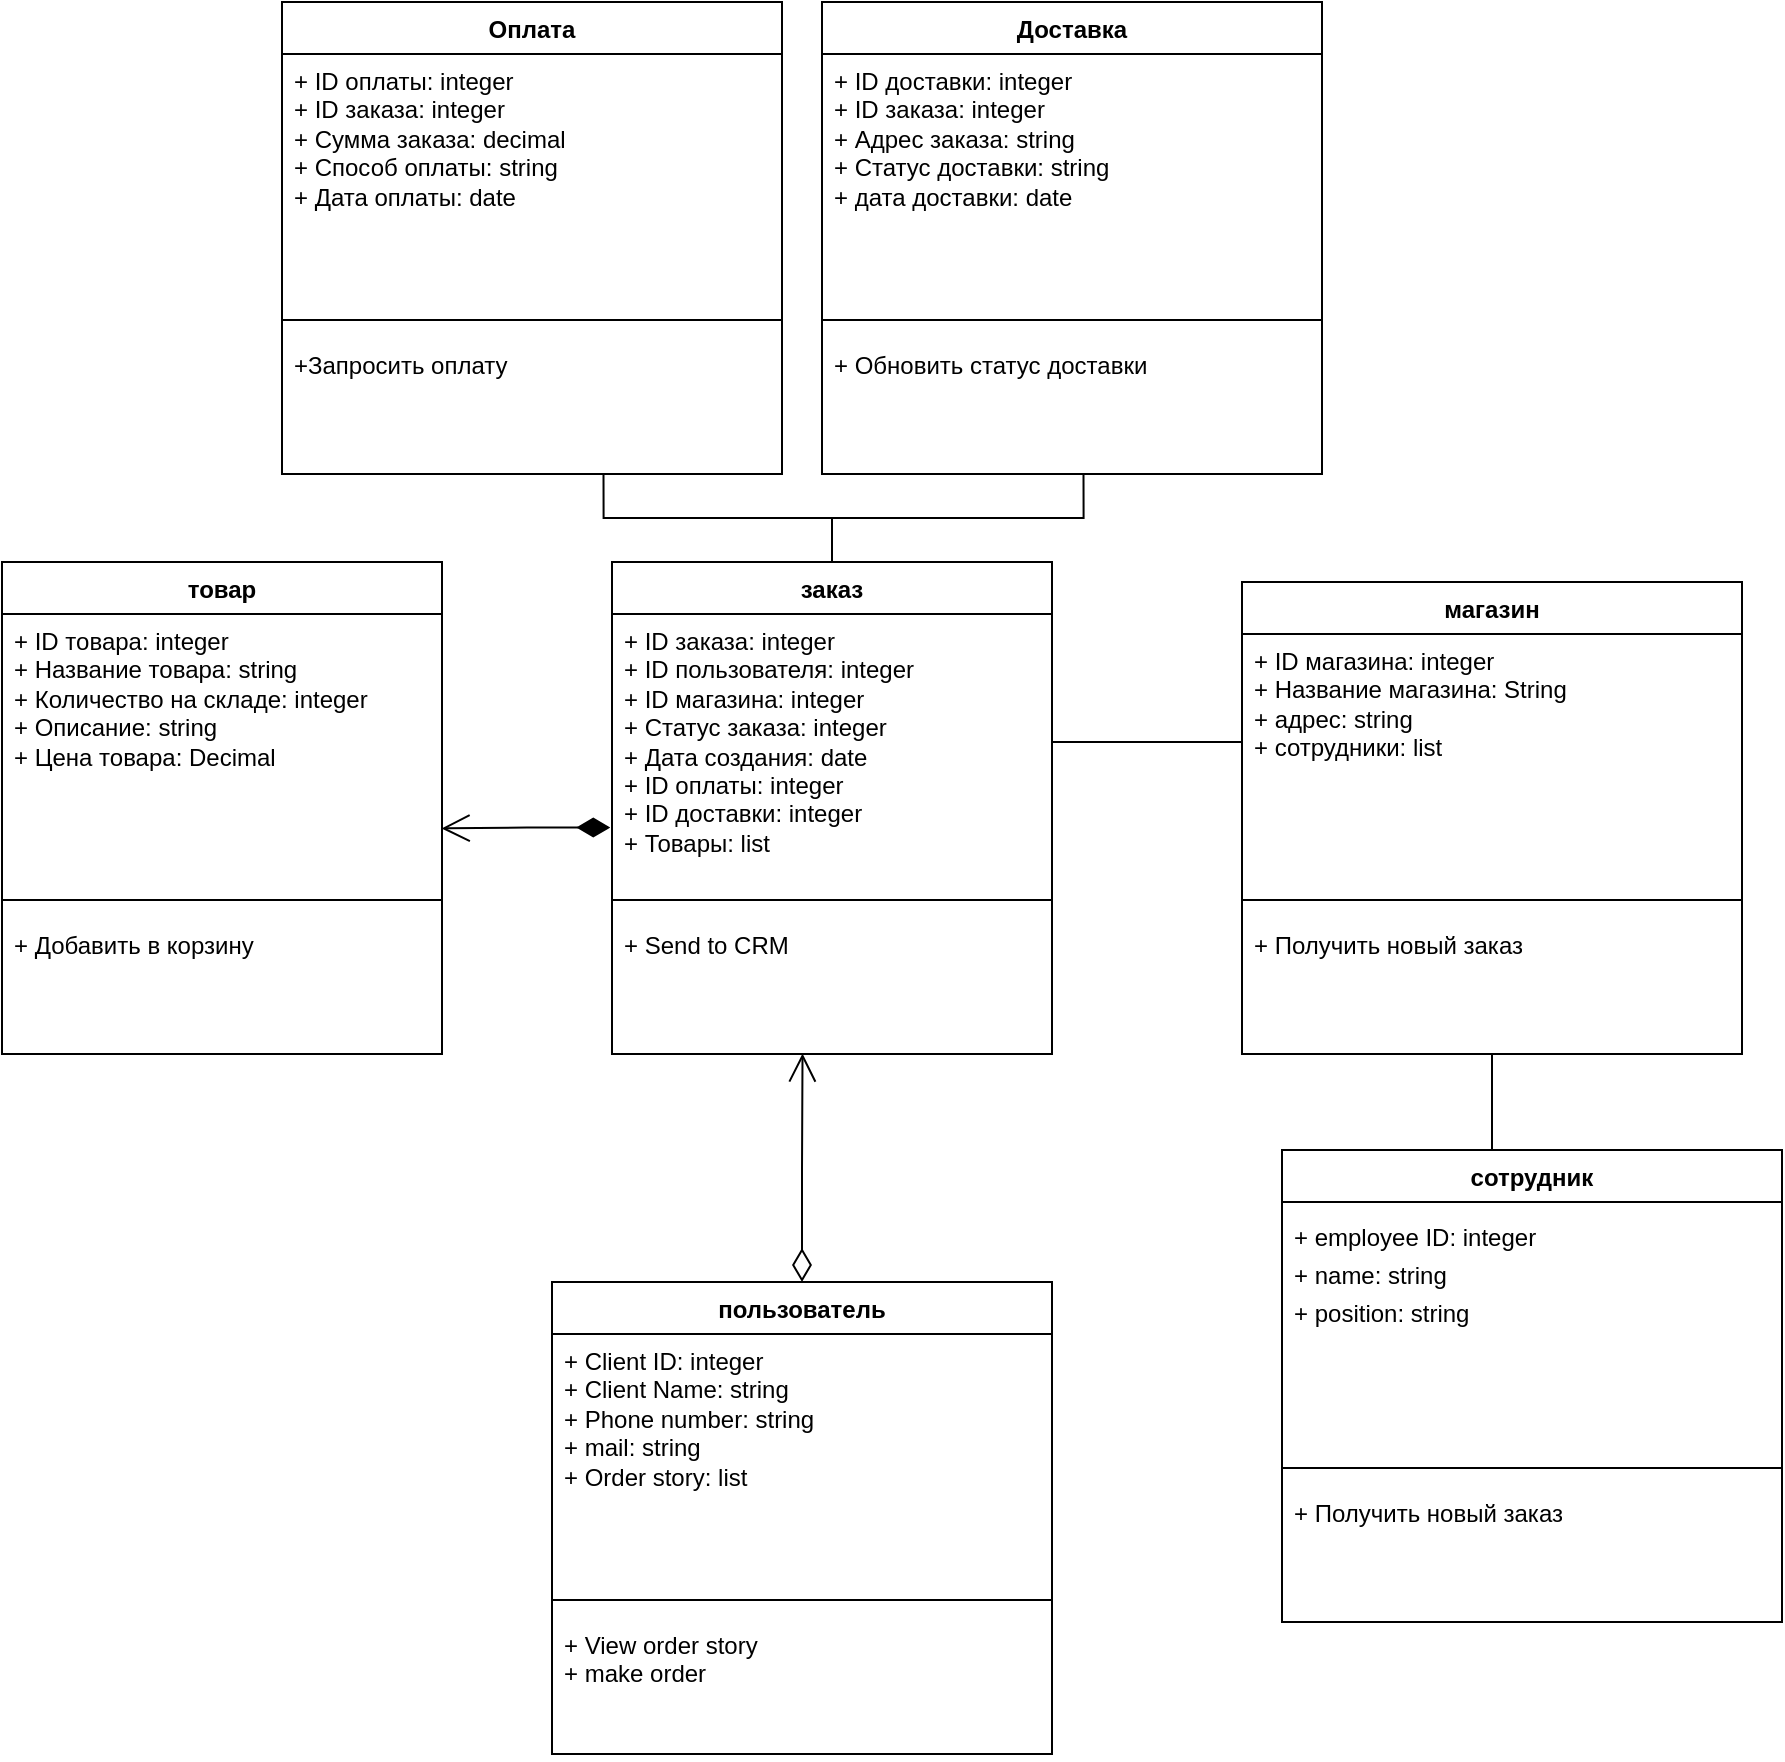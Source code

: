 <mxfile version="21.6.8" type="device" pages="2">
  <diagram id="119gojP_OAaFDrkE_GUd" name="Диаграмма классов ">
    <mxGraphModel dx="1052" dy="686" grid="1" gridSize="10" guides="1" tooltips="1" connect="1" arrows="1" fold="1" page="1" pageScale="1" pageWidth="827" pageHeight="1169" math="0" shadow="0">
      <root>
        <mxCell id="0" />
        <mxCell id="1" parent="0" />
        <mxCell id="7SCbDLXGHDLDs_XmNcUf-1" value="пользователь" style="swimlane;fontStyle=1;align=center;verticalAlign=top;childLayout=stackLayout;horizontal=1;startSize=26;horizontalStack=0;resizeParent=1;resizeParentMax=0;resizeLast=0;collapsible=1;marginBottom=0;whiteSpace=wrap;html=1;" parent="1" vertex="1">
          <mxGeometry x="1015" y="750" width="250" height="236" as="geometry" />
        </mxCell>
        <mxCell id="7SCbDLXGHDLDs_XmNcUf-2" value="+ Client ID: integer&amp;nbsp;&lt;br&gt;+ Client Name: string&amp;nbsp;&lt;br&gt;+ Phone number: string&amp;nbsp;&lt;br&gt;+ mail: string&amp;nbsp;&lt;br&gt;+ Order story: list&amp;nbsp;" style="text;strokeColor=none;fillColor=none;align=left;verticalAlign=top;spacingLeft=4;spacingRight=4;overflow=hidden;rotatable=0;points=[[0,0.5],[1,0.5]];portConstraint=eastwest;whiteSpace=wrap;html=1;" parent="7SCbDLXGHDLDs_XmNcUf-1" vertex="1">
          <mxGeometry y="26" width="250" height="124" as="geometry" />
        </mxCell>
        <mxCell id="7SCbDLXGHDLDs_XmNcUf-3" value="" style="line;strokeWidth=1;fillColor=none;align=left;verticalAlign=middle;spacingTop=-1;spacingLeft=3;spacingRight=3;rotatable=0;labelPosition=right;points=[];portConstraint=eastwest;strokeColor=inherit;" parent="7SCbDLXGHDLDs_XmNcUf-1" vertex="1">
          <mxGeometry y="150" width="250" height="18" as="geometry" />
        </mxCell>
        <mxCell id="7SCbDLXGHDLDs_XmNcUf-4" value="+ View order story&lt;br&gt;+ make order&lt;br&gt;" style="text;strokeColor=none;fillColor=none;align=left;verticalAlign=top;spacingLeft=4;spacingRight=4;overflow=hidden;rotatable=0;points=[[0,0.5],[1,0.5]];portConstraint=eastwest;whiteSpace=wrap;html=1;" parent="7SCbDLXGHDLDs_XmNcUf-1" vertex="1">
          <mxGeometry y="168" width="250" height="68" as="geometry" />
        </mxCell>
        <mxCell id="7SCbDLXGHDLDs_XmNcUf-14" value="заказ" style="swimlane;fontStyle=1;align=center;verticalAlign=top;childLayout=stackLayout;horizontal=1;startSize=26;horizontalStack=0;resizeParent=1;resizeParentMax=0;resizeLast=0;collapsible=1;marginBottom=0;whiteSpace=wrap;html=1;" parent="1" vertex="1">
          <mxGeometry x="1045" y="390" width="220" height="246" as="geometry" />
        </mxCell>
        <mxCell id="7SCbDLXGHDLDs_XmNcUf-15" value="+ ID заказа: integer&lt;br/&gt;+ ID пользователя: integer&lt;br/&gt;+ ID магазина: integer&lt;br/&gt;+ Статус заказа: integer&lt;br/&gt;+ Дата создания: date&lt;br/&gt;+ ID оплаты: integer&lt;br/&gt;+ ID доставки: integer&lt;br/&gt;+ Товары: list" style="text;strokeColor=none;fillColor=none;align=left;verticalAlign=top;spacingLeft=4;spacingRight=4;overflow=hidden;rotatable=0;points=[[0,0.5],[1,0.5]];portConstraint=eastwest;whiteSpace=wrap;html=1;" parent="7SCbDLXGHDLDs_XmNcUf-14" vertex="1">
          <mxGeometry y="26" width="220" height="134" as="geometry" />
        </mxCell>
        <mxCell id="7SCbDLXGHDLDs_XmNcUf-16" value="" style="line;strokeWidth=1;fillColor=none;align=left;verticalAlign=middle;spacingTop=-1;spacingLeft=3;spacingRight=3;rotatable=0;labelPosition=right;points=[];portConstraint=eastwest;strokeColor=inherit;" parent="7SCbDLXGHDLDs_XmNcUf-14" vertex="1">
          <mxGeometry y="160" width="220" height="18" as="geometry" />
        </mxCell>
        <mxCell id="7SCbDLXGHDLDs_XmNcUf-17" value="+ Send to CRM" style="text;strokeColor=none;fillColor=none;align=left;verticalAlign=top;spacingLeft=4;spacingRight=4;overflow=hidden;rotatable=0;points=[[0,0.5],[1,0.5]];portConstraint=eastwest;whiteSpace=wrap;html=1;" parent="7SCbDLXGHDLDs_XmNcUf-14" vertex="1">
          <mxGeometry y="178" width="220" height="68" as="geometry" />
        </mxCell>
        <mxCell id="yX3cpbKlp04_ea9w2X9Q-18" value="" style="endArrow=none;html=1;edgeStyle=orthogonalEdgeStyle;rounded=0;exitX=0.5;exitY=0;exitDx=0;exitDy=0;entryX=0.523;entryY=1.004;entryDx=0;entryDy=0;entryPerimeter=0;" edge="1" parent="1" source="7SCbDLXGHDLDs_XmNcUf-14" target="yX3cpbKlp04_ea9w2X9Q-42">
          <mxGeometry relative="1" as="geometry">
            <mxPoint x="1290" y="470" as="sourcePoint" />
            <mxPoint x="1280" y="344" as="targetPoint" />
          </mxGeometry>
        </mxCell>
        <mxCell id="yX3cpbKlp04_ea9w2X9Q-21" value="" style="endArrow=none;html=1;edgeStyle=orthogonalEdgeStyle;rounded=0;exitX=0.5;exitY=0;exitDx=0;exitDy=0;entryX=0.643;entryY=0.997;entryDx=0;entryDy=0;entryPerimeter=0;" edge="1" parent="1" source="7SCbDLXGHDLDs_XmNcUf-14" target="yX3cpbKlp04_ea9w2X9Q-46">
          <mxGeometry relative="1" as="geometry">
            <mxPoint x="1165" y="400" as="sourcePoint" />
            <mxPoint x="1040" y="344" as="targetPoint" />
          </mxGeometry>
        </mxCell>
        <mxCell id="yX3cpbKlp04_ea9w2X9Q-23" value="сотрудник" style="swimlane;fontStyle=1;align=center;verticalAlign=top;childLayout=stackLayout;horizontal=1;startSize=26;horizontalStack=0;resizeParent=1;resizeParentMax=0;resizeLast=0;collapsible=1;marginBottom=0;whiteSpace=wrap;html=1;" vertex="1" parent="1">
          <mxGeometry x="1380" y="684" width="250" height="236" as="geometry" />
        </mxCell>
        <mxCell id="yX3cpbKlp04_ea9w2X9Q-24" value="+&amp;nbsp;employee ID: integer&lt;span style=&quot;font-size: medium;&quot;&gt;&lt;/span&gt;&lt;br&gt;+&amp;nbsp;name: string&lt;span style=&quot;font-size: medium;&quot;&gt;&lt;/span&gt;&lt;br&gt;+&amp;nbsp;position: string&lt;span style=&quot;font-size: medium;&quot;&gt;&lt;/span&gt;&lt;br&gt;" style="text;strokeColor=none;fillColor=none;align=left;verticalAlign=top;spacingLeft=4;spacingRight=4;overflow=hidden;rotatable=0;points=[[0,0.5],[1,0.5]];portConstraint=eastwest;whiteSpace=wrap;html=1;" vertex="1" parent="yX3cpbKlp04_ea9w2X9Q-23">
          <mxGeometry y="26" width="250" height="124" as="geometry" />
        </mxCell>
        <mxCell id="yX3cpbKlp04_ea9w2X9Q-25" value="" style="line;strokeWidth=1;fillColor=none;align=left;verticalAlign=middle;spacingTop=-1;spacingLeft=3;spacingRight=3;rotatable=0;labelPosition=right;points=[];portConstraint=eastwest;strokeColor=inherit;" vertex="1" parent="yX3cpbKlp04_ea9w2X9Q-23">
          <mxGeometry y="150" width="250" height="18" as="geometry" />
        </mxCell>
        <mxCell id="yX3cpbKlp04_ea9w2X9Q-26" value="+ Получить новый заказ" style="text;strokeColor=none;fillColor=none;align=left;verticalAlign=top;spacingLeft=4;spacingRight=4;overflow=hidden;rotatable=0;points=[[0,0.5],[1,0.5]];portConstraint=eastwest;whiteSpace=wrap;html=1;" vertex="1" parent="yX3cpbKlp04_ea9w2X9Q-23">
          <mxGeometry y="168" width="250" height="68" as="geometry" />
        </mxCell>
        <mxCell id="yX3cpbKlp04_ea9w2X9Q-31" value="магазин" style="swimlane;fontStyle=1;align=center;verticalAlign=top;childLayout=stackLayout;horizontal=1;startSize=26;horizontalStack=0;resizeParent=1;resizeParentMax=0;resizeLast=0;collapsible=1;marginBottom=0;whiteSpace=wrap;html=1;" vertex="1" parent="1">
          <mxGeometry x="1360" y="400" width="250" height="236" as="geometry" />
        </mxCell>
        <mxCell id="yX3cpbKlp04_ea9w2X9Q-32" value="+ ID магазина: integer&lt;br&gt;+ Название магазина: String&lt;br&gt;+ адрес: string&lt;br&gt;+ сотрудники: list" style="text;strokeColor=none;fillColor=none;align=left;verticalAlign=top;spacingLeft=4;spacingRight=4;overflow=hidden;rotatable=0;points=[[0,0.5],[1,0.5]];portConstraint=eastwest;whiteSpace=wrap;html=1;" vertex="1" parent="yX3cpbKlp04_ea9w2X9Q-31">
          <mxGeometry y="26" width="250" height="124" as="geometry" />
        </mxCell>
        <mxCell id="yX3cpbKlp04_ea9w2X9Q-33" value="" style="line;strokeWidth=1;fillColor=none;align=left;verticalAlign=middle;spacingTop=-1;spacingLeft=3;spacingRight=3;rotatable=0;labelPosition=right;points=[];portConstraint=eastwest;strokeColor=inherit;" vertex="1" parent="yX3cpbKlp04_ea9w2X9Q-31">
          <mxGeometry y="150" width="250" height="18" as="geometry" />
        </mxCell>
        <mxCell id="yX3cpbKlp04_ea9w2X9Q-34" value="+ Получить новый заказ" style="text;strokeColor=none;fillColor=none;align=left;verticalAlign=top;spacingLeft=4;spacingRight=4;overflow=hidden;rotatable=0;points=[[0,0.5],[1,0.5]];portConstraint=eastwest;whiteSpace=wrap;html=1;" vertex="1" parent="yX3cpbKlp04_ea9w2X9Q-31">
          <mxGeometry y="168" width="250" height="68" as="geometry" />
        </mxCell>
        <mxCell id="yX3cpbKlp04_ea9w2X9Q-39" value="Доставка" style="swimlane;fontStyle=1;align=center;verticalAlign=top;childLayout=stackLayout;horizontal=1;startSize=26;horizontalStack=0;resizeParent=1;resizeParentMax=0;resizeLast=0;collapsible=1;marginBottom=0;whiteSpace=wrap;html=1;" vertex="1" parent="1">
          <mxGeometry x="1150" y="110" width="250" height="236" as="geometry" />
        </mxCell>
        <mxCell id="yX3cpbKlp04_ea9w2X9Q-40" value="+ ID доставки: integer&amp;nbsp;&lt;br style=&quot;border-color: var(--border-color);&quot;&gt;+ ID заказа: integer&amp;nbsp;&lt;br style=&quot;border-color: var(--border-color);&quot;&gt;+ Адрес заказа:&amp;nbsp;string&lt;br style=&quot;border-color: var(--border-color);&quot;&gt;+ Статус доставки: string&lt;br style=&quot;border-color: var(--border-color);&quot;&gt;+ дата доставки: date&amp;nbsp;" style="text;strokeColor=none;fillColor=none;align=left;verticalAlign=top;spacingLeft=4;spacingRight=4;overflow=hidden;rotatable=0;points=[[0,0.5],[1,0.5]];portConstraint=eastwest;whiteSpace=wrap;html=1;" vertex="1" parent="yX3cpbKlp04_ea9w2X9Q-39">
          <mxGeometry y="26" width="250" height="124" as="geometry" />
        </mxCell>
        <mxCell id="yX3cpbKlp04_ea9w2X9Q-41" value="" style="line;strokeWidth=1;fillColor=none;align=left;verticalAlign=middle;spacingTop=-1;spacingLeft=3;spacingRight=3;rotatable=0;labelPosition=right;points=[];portConstraint=eastwest;strokeColor=inherit;" vertex="1" parent="yX3cpbKlp04_ea9w2X9Q-39">
          <mxGeometry y="150" width="250" height="18" as="geometry" />
        </mxCell>
        <mxCell id="yX3cpbKlp04_ea9w2X9Q-42" value="+ Обновить статус доставки" style="text;strokeColor=none;fillColor=none;align=left;verticalAlign=top;spacingLeft=4;spacingRight=4;overflow=hidden;rotatable=0;points=[[0,0.5],[1,0.5]];portConstraint=eastwest;whiteSpace=wrap;html=1;" vertex="1" parent="yX3cpbKlp04_ea9w2X9Q-39">
          <mxGeometry y="168" width="250" height="68" as="geometry" />
        </mxCell>
        <mxCell id="yX3cpbKlp04_ea9w2X9Q-43" value="Оплата" style="swimlane;fontStyle=1;align=center;verticalAlign=top;childLayout=stackLayout;horizontal=1;startSize=26;horizontalStack=0;resizeParent=1;resizeParentMax=0;resizeLast=0;collapsible=1;marginBottom=0;whiteSpace=wrap;html=1;" vertex="1" parent="1">
          <mxGeometry x="880" y="110" width="250" height="236" as="geometry" />
        </mxCell>
        <mxCell id="yX3cpbKlp04_ea9w2X9Q-44" value="+ ID оплаты: integer&amp;nbsp;&lt;br&gt;+ ID заказа: integer&amp;nbsp;&lt;br&gt;+ Сумма заказа: decimal&lt;br&gt;+ Способ оплаты: string&lt;br&gt;+ Дата оплаты: date&amp;nbsp;" style="text;strokeColor=none;fillColor=none;align=left;verticalAlign=top;spacingLeft=4;spacingRight=4;overflow=hidden;rotatable=0;points=[[0,0.5],[1,0.5]];portConstraint=eastwest;whiteSpace=wrap;html=1;" vertex="1" parent="yX3cpbKlp04_ea9w2X9Q-43">
          <mxGeometry y="26" width="250" height="124" as="geometry" />
        </mxCell>
        <mxCell id="yX3cpbKlp04_ea9w2X9Q-45" value="" style="line;strokeWidth=1;fillColor=none;align=left;verticalAlign=middle;spacingTop=-1;spacingLeft=3;spacingRight=3;rotatable=0;labelPosition=right;points=[];portConstraint=eastwest;strokeColor=inherit;" vertex="1" parent="yX3cpbKlp04_ea9w2X9Q-43">
          <mxGeometry y="150" width="250" height="18" as="geometry" />
        </mxCell>
        <mxCell id="yX3cpbKlp04_ea9w2X9Q-46" value="+Запросить оплату" style="text;strokeColor=none;fillColor=none;align=left;verticalAlign=top;spacingLeft=4;spacingRight=4;overflow=hidden;rotatable=0;points=[[0,0.5],[1,0.5]];portConstraint=eastwest;whiteSpace=wrap;html=1;" vertex="1" parent="yX3cpbKlp04_ea9w2X9Q-43">
          <mxGeometry y="168" width="250" height="68" as="geometry" />
        </mxCell>
        <mxCell id="yX3cpbKlp04_ea9w2X9Q-47" value="" style="endArrow=open;html=1;endSize=12;startArrow=diamondThin;startSize=14;startFill=0;edgeStyle=orthogonalEdgeStyle;align=left;verticalAlign=bottom;rounded=0;exitX=0.5;exitY=0;exitDx=0;exitDy=0;entryX=0.433;entryY=0.996;entryDx=0;entryDy=0;entryPerimeter=0;" edge="1" parent="1" source="7SCbDLXGHDLDs_XmNcUf-1" target="7SCbDLXGHDLDs_XmNcUf-17">
          <mxGeometry x="-1" y="3" relative="1" as="geometry">
            <mxPoint x="1180" y="520" as="sourcePoint" />
            <mxPoint x="1140" y="640" as="targetPoint" />
          </mxGeometry>
        </mxCell>
        <mxCell id="yX3cpbKlp04_ea9w2X9Q-49" value="" style="endArrow=none;html=1;edgeStyle=orthogonalEdgeStyle;rounded=0;" edge="1" parent="1">
          <mxGeometry relative="1" as="geometry">
            <mxPoint x="1265" y="480" as="sourcePoint" />
            <mxPoint x="1360" y="480" as="targetPoint" />
            <Array as="points">
              <mxPoint x="1265" y="480" />
            </Array>
          </mxGeometry>
        </mxCell>
        <mxCell id="yX3cpbKlp04_ea9w2X9Q-51" value="" style="endArrow=none;html=1;edgeStyle=orthogonalEdgeStyle;rounded=0;exitX=0.42;exitY=-0.002;exitDx=0;exitDy=0;exitPerimeter=0;entryX=0.5;entryY=1;entryDx=0;entryDy=0;" edge="1" parent="1" source="yX3cpbKlp04_ea9w2X9Q-23" target="yX3cpbKlp04_ea9w2X9Q-31">
          <mxGeometry relative="1" as="geometry">
            <mxPoint x="1450" y="663" as="sourcePoint" />
            <mxPoint x="1485" y="640" as="targetPoint" />
            <Array as="points" />
          </mxGeometry>
        </mxCell>
        <mxCell id="h4oEx8DLmPx7MuJEft3_-1" value="товар" style="swimlane;fontStyle=1;align=center;verticalAlign=top;childLayout=stackLayout;horizontal=1;startSize=26;horizontalStack=0;resizeParent=1;resizeParentMax=0;resizeLast=0;collapsible=1;marginBottom=0;whiteSpace=wrap;html=1;" vertex="1" parent="1">
          <mxGeometry x="740" y="390" width="220" height="246" as="geometry" />
        </mxCell>
        <mxCell id="h4oEx8DLmPx7MuJEft3_-2" value="+ ID товара: integer&lt;br&gt;+ Название товара: string&amp;nbsp;&lt;span style=&quot;white-space: pre;&quot;&gt;&#x9;&lt;/span&gt;&lt;br&gt;+ Количество на складе: integer&lt;br&gt;+ Описание: string&lt;br&gt;+ Цена товара: Decimal" style="text;strokeColor=none;fillColor=none;align=left;verticalAlign=top;spacingLeft=4;spacingRight=4;overflow=hidden;rotatable=0;points=[[0,0.5],[1,0.5]];portConstraint=eastwest;whiteSpace=wrap;html=1;" vertex="1" parent="h4oEx8DLmPx7MuJEft3_-1">
          <mxGeometry y="26" width="220" height="134" as="geometry" />
        </mxCell>
        <mxCell id="h4oEx8DLmPx7MuJEft3_-3" value="" style="line;strokeWidth=1;fillColor=none;align=left;verticalAlign=middle;spacingTop=-1;spacingLeft=3;spacingRight=3;rotatable=0;labelPosition=right;points=[];portConstraint=eastwest;strokeColor=inherit;" vertex="1" parent="h4oEx8DLmPx7MuJEft3_-1">
          <mxGeometry y="160" width="220" height="18" as="geometry" />
        </mxCell>
        <mxCell id="h4oEx8DLmPx7MuJEft3_-4" value="+ Добавить в корзину&amp;nbsp;" style="text;strokeColor=none;fillColor=none;align=left;verticalAlign=top;spacingLeft=4;spacingRight=4;overflow=hidden;rotatable=0;points=[[0,0.5],[1,0.5]];portConstraint=eastwest;whiteSpace=wrap;html=1;" vertex="1" parent="h4oEx8DLmPx7MuJEft3_-1">
          <mxGeometry y="178" width="220" height="68" as="geometry" />
        </mxCell>
        <mxCell id="h4oEx8DLmPx7MuJEft3_-5" value="" style="endArrow=open;html=1;endSize=12;startArrow=diamondThin;startSize=14;startFill=1;edgeStyle=orthogonalEdgeStyle;align=left;verticalAlign=bottom;rounded=0;exitX=-0.004;exitY=0.797;exitDx=0;exitDy=0;exitPerimeter=0;entryX=0.999;entryY=0.8;entryDx=0;entryDy=0;entryPerimeter=0;" edge="1" parent="1" source="7SCbDLXGHDLDs_XmNcUf-15" target="h4oEx8DLmPx7MuJEft3_-2">
          <mxGeometry x="-1" y="3" relative="1" as="geometry">
            <mxPoint x="850" y="700" as="sourcePoint" />
            <mxPoint x="1010" y="700" as="targetPoint" />
          </mxGeometry>
        </mxCell>
      </root>
    </mxGraphModel>
  </diagram>
  <diagram id="54gbCboNnRtvUaXgywcT" name="Диаграмма объектов CRM">
    <mxGraphModel dx="1272" dy="828" grid="1" gridSize="10" guides="1" tooltips="1" connect="1" arrows="1" fold="1" page="1" pageScale="1" pageWidth="827" pageHeight="1169" math="0" shadow="0">
      <root>
        <mxCell id="0" />
        <mxCell id="1" parent="0" />
        <mxCell id="Y8CY_cvkhm6ypmKCBL5M-1" value="пользователь" style="swimlane;fontStyle=1;align=center;verticalAlign=top;childLayout=stackLayout;horizontal=1;startSize=26;horizontalStack=0;resizeParent=1;resizeParentMax=0;resizeLast=0;collapsible=1;marginBottom=0;whiteSpace=wrap;html=1;" vertex="1" parent="1">
          <mxGeometry x="1030" y="664.27" width="250" height="168" as="geometry" />
        </mxCell>
        <mxCell id="Y8CY_cvkhm6ypmKCBL5M-2" value="+ Client ID: 11124&amp;nbsp;&lt;br&gt;+ Client Name: Валерий&amp;nbsp;&lt;br&gt;+ Phone number: +79216472345&amp;nbsp;&lt;br&gt;+ mail: string valeriiii@yandex.ru&lt;br&gt;+ Order story: 101,232,222" style="text;strokeColor=none;fillColor=none;align=left;verticalAlign=top;spacingLeft=4;spacingRight=4;overflow=hidden;rotatable=0;points=[[0,0.5],[1,0.5]];portConstraint=eastwest;whiteSpace=wrap;html=1;" vertex="1" parent="Y8CY_cvkhm6ypmKCBL5M-1">
          <mxGeometry y="26" width="250" height="124" as="geometry" />
        </mxCell>
        <mxCell id="Y8CY_cvkhm6ypmKCBL5M-3" value="" style="line;strokeWidth=1;fillColor=none;align=left;verticalAlign=middle;spacingTop=-1;spacingLeft=3;spacingRight=3;rotatable=0;labelPosition=right;points=[];portConstraint=eastwest;strokeColor=inherit;" vertex="1" parent="Y8CY_cvkhm6ypmKCBL5M-1">
          <mxGeometry y="150" width="250" height="18" as="geometry" />
        </mxCell>
        <mxCell id="Y8CY_cvkhm6ypmKCBL5M-5" value="заказ" style="swimlane;fontStyle=1;align=center;verticalAlign=top;childLayout=stackLayout;horizontal=1;startSize=26;horizontalStack=0;resizeParent=1;resizeParentMax=0;resizeLast=0;collapsible=1;marginBottom=0;whiteSpace=wrap;html=1;" vertex="1" parent="1">
          <mxGeometry x="1045" y="390" width="220" height="178" as="geometry" />
        </mxCell>
        <mxCell id="Y8CY_cvkhm6ypmKCBL5M-6" value="+ ID заказа: 176451234&lt;br&gt;+ ID пользователя: 11124&lt;br&gt;+ ID магазина: 12&lt;br&gt;+ Статус заказа: Обработка&lt;br&gt;+ Дата создания: 01.4.202&lt;br&gt;+ ID оплаты: 2&lt;br&gt;+ ID доставки: 41&lt;br&gt;+ Товары: 202" style="text;strokeColor=none;fillColor=none;align=left;verticalAlign=top;spacingLeft=4;spacingRight=4;overflow=hidden;rotatable=0;points=[[0,0.5],[1,0.5]];portConstraint=eastwest;whiteSpace=wrap;html=1;" vertex="1" parent="Y8CY_cvkhm6ypmKCBL5M-5">
          <mxGeometry y="26" width="220" height="134" as="geometry" />
        </mxCell>
        <mxCell id="Y8CY_cvkhm6ypmKCBL5M-7" value="" style="line;strokeWidth=1;fillColor=none;align=left;verticalAlign=middle;spacingTop=-1;spacingLeft=3;spacingRight=3;rotatable=0;labelPosition=right;points=[];portConstraint=eastwest;strokeColor=inherit;" vertex="1" parent="Y8CY_cvkhm6ypmKCBL5M-5">
          <mxGeometry y="160" width="220" height="18" as="geometry" />
        </mxCell>
        <mxCell id="Y8CY_cvkhm6ypmKCBL5M-9" value="" style="endArrow=none;html=1;edgeStyle=orthogonalEdgeStyle;rounded=0;exitX=0.5;exitY=0;exitDx=0;exitDy=0;entryX=0.523;entryY=1.004;entryDx=0;entryDy=0;entryPerimeter=0;" edge="1" parent="1" source="Y8CY_cvkhm6ypmKCBL5M-5">
          <mxGeometry relative="1" as="geometry">
            <mxPoint x="1290" y="470" as="sourcePoint" />
            <mxPoint x="1280.75" y="346.272" as="targetPoint" />
          </mxGeometry>
        </mxCell>
        <mxCell id="Y8CY_cvkhm6ypmKCBL5M-10" value="" style="endArrow=none;html=1;edgeStyle=orthogonalEdgeStyle;rounded=0;exitX=0.5;exitY=0;exitDx=0;exitDy=0;entryX=0.643;entryY=0.997;entryDx=0;entryDy=0;entryPerimeter=0;" edge="1" parent="1" source="Y8CY_cvkhm6ypmKCBL5M-5">
          <mxGeometry relative="1" as="geometry">
            <mxPoint x="1165" y="400" as="sourcePoint" />
            <mxPoint x="1040.75" y="345.796" as="targetPoint" />
          </mxGeometry>
        </mxCell>
        <mxCell id="Y8CY_cvkhm6ypmKCBL5M-11" value="сотрудник" style="swimlane;fontStyle=1;align=center;verticalAlign=top;childLayout=stackLayout;horizontal=1;startSize=26;horizontalStack=0;resizeParent=1;resizeParentMax=0;resizeLast=0;collapsible=1;marginBottom=0;whiteSpace=wrap;html=1;" vertex="1" parent="1">
          <mxGeometry x="1380" y="610" width="250" height="168" as="geometry" />
        </mxCell>
        <mxCell id="Y8CY_cvkhm6ypmKCBL5M-12" value="+&amp;nbsp;employee ID: 111&lt;br&gt;+&amp;nbsp;name: Виктор&lt;br&gt;+&amp;nbsp;position: Кладовщик&lt;span style=&quot;font-size: medium;&quot;&gt;&lt;/span&gt;" style="text;strokeColor=none;fillColor=none;align=left;verticalAlign=top;spacingLeft=4;spacingRight=4;overflow=hidden;rotatable=0;points=[[0,0.5],[1,0.5]];portConstraint=eastwest;whiteSpace=wrap;html=1;" vertex="1" parent="Y8CY_cvkhm6ypmKCBL5M-11">
          <mxGeometry y="26" width="250" height="124" as="geometry" />
        </mxCell>
        <mxCell id="Y8CY_cvkhm6ypmKCBL5M-13" value="" style="line;strokeWidth=1;fillColor=none;align=left;verticalAlign=middle;spacingTop=-1;spacingLeft=3;spacingRight=3;rotatable=0;labelPosition=right;points=[];portConstraint=eastwest;strokeColor=inherit;" vertex="1" parent="Y8CY_cvkhm6ypmKCBL5M-11">
          <mxGeometry y="150" width="250" height="18" as="geometry" />
        </mxCell>
        <mxCell id="Y8CY_cvkhm6ypmKCBL5M-15" value="магазин" style="swimlane;fontStyle=1;align=center;verticalAlign=top;childLayout=stackLayout;horizontal=1;startSize=26;horizontalStack=0;resizeParent=1;resizeParentMax=0;resizeLast=0;collapsible=1;marginBottom=0;whiteSpace=wrap;html=1;" vertex="1" parent="1">
          <mxGeometry x="1360" y="400" width="250" height="168" as="geometry" />
        </mxCell>
        <mxCell id="Y8CY_cvkhm6ypmKCBL5M-16" value="+ ID магазина: 12&lt;br&gt;+ Название магазина: Переделкино&lt;br&gt;+ адрес: Москва...&lt;br&gt;+ сотрудники: 111" style="text;strokeColor=none;fillColor=none;align=left;verticalAlign=top;spacingLeft=4;spacingRight=4;overflow=hidden;rotatable=0;points=[[0,0.5],[1,0.5]];portConstraint=eastwest;whiteSpace=wrap;html=1;" vertex="1" parent="Y8CY_cvkhm6ypmKCBL5M-15">
          <mxGeometry y="26" width="250" height="124" as="geometry" />
        </mxCell>
        <mxCell id="Y8CY_cvkhm6ypmKCBL5M-17" value="" style="line;strokeWidth=1;fillColor=none;align=left;verticalAlign=middle;spacingTop=-1;spacingLeft=3;spacingRight=3;rotatable=0;labelPosition=right;points=[];portConstraint=eastwest;strokeColor=inherit;" vertex="1" parent="Y8CY_cvkhm6ypmKCBL5M-15">
          <mxGeometry y="150" width="250" height="18" as="geometry" />
        </mxCell>
        <mxCell id="Y8CY_cvkhm6ypmKCBL5M-19" value="Доставка" style="swimlane;fontStyle=1;align=center;verticalAlign=top;childLayout=stackLayout;horizontal=1;startSize=26;horizontalStack=0;resizeParent=1;resizeParentMax=0;resizeLast=0;collapsible=1;marginBottom=0;whiteSpace=wrap;html=1;" vertex="1" parent="1">
          <mxGeometry x="1170" y="180" width="280" height="168" as="geometry" />
        </mxCell>
        <mxCell id="Y8CY_cvkhm6ypmKCBL5M-20" value="+ ID доставки: 41&amp;nbsp;&lt;br style=&quot;border-color: var(--border-color);&quot;&gt;+ ID заказа: 176451234&amp;nbsp;&lt;br style=&quot;border-color: var(--border-color);&quot;&gt;+ Адрес заказа: Москва....&lt;br style=&quot;border-color: var(--border-color);&quot;&gt;+ Статус доставки: Отправляем в доставку&lt;br style=&quot;border-color: var(--border-color);&quot;&gt;+ дата доставки: 15.4.202&amp;nbsp;" style="text;strokeColor=none;fillColor=none;align=left;verticalAlign=top;spacingLeft=4;spacingRight=4;overflow=hidden;rotatable=0;points=[[0,0.5],[1,0.5]];portConstraint=eastwest;whiteSpace=wrap;html=1;" vertex="1" parent="Y8CY_cvkhm6ypmKCBL5M-19">
          <mxGeometry y="26" width="280" height="124" as="geometry" />
        </mxCell>
        <mxCell id="Y8CY_cvkhm6ypmKCBL5M-21" value="" style="line;strokeWidth=1;fillColor=none;align=left;verticalAlign=middle;spacingTop=-1;spacingLeft=3;spacingRight=3;rotatable=0;labelPosition=right;points=[];portConstraint=eastwest;strokeColor=inherit;" vertex="1" parent="Y8CY_cvkhm6ypmKCBL5M-19">
          <mxGeometry y="150" width="280" height="18" as="geometry" />
        </mxCell>
        <mxCell id="Y8CY_cvkhm6ypmKCBL5M-23" value="Онлайн:Оплата" style="swimlane;fontStyle=1;align=center;verticalAlign=top;childLayout=stackLayout;horizontal=1;startSize=26;horizontalStack=0;resizeParent=1;resizeParentMax=0;resizeLast=0;collapsible=1;marginBottom=0;whiteSpace=wrap;html=1;" vertex="1" parent="1">
          <mxGeometry x="890" y="180" width="250" height="168" as="geometry" />
        </mxCell>
        <mxCell id="Y8CY_cvkhm6ypmKCBL5M-24" value="+ ID оплаты: 2&amp;nbsp;&lt;br&gt;+ ID заказа: 176451234&amp;nbsp;&lt;br&gt;+ Сумма заказа: 1000.00&lt;br&gt;+ Способ оплаты: Онлайн&lt;br&gt;+ Дата оплаты: 01.4.202&amp;nbsp;" style="text;strokeColor=none;fillColor=none;align=left;verticalAlign=top;spacingLeft=4;spacingRight=4;overflow=hidden;rotatable=0;points=[[0,0.5],[1,0.5]];portConstraint=eastwest;whiteSpace=wrap;html=1;" vertex="1" parent="Y8CY_cvkhm6ypmKCBL5M-23">
          <mxGeometry y="26" width="250" height="124" as="geometry" />
        </mxCell>
        <mxCell id="Y8CY_cvkhm6ypmKCBL5M-25" value="" style="line;strokeWidth=1;fillColor=none;align=left;verticalAlign=middle;spacingTop=-1;spacingLeft=3;spacingRight=3;rotatable=0;labelPosition=right;points=[];portConstraint=eastwest;strokeColor=inherit;" vertex="1" parent="Y8CY_cvkhm6ypmKCBL5M-23">
          <mxGeometry y="150" width="250" height="18" as="geometry" />
        </mxCell>
        <mxCell id="Y8CY_cvkhm6ypmKCBL5M-27" value="" style="endArrow=open;html=1;endSize=12;startArrow=diamondThin;startSize=14;startFill=0;edgeStyle=orthogonalEdgeStyle;align=left;verticalAlign=bottom;rounded=0;exitX=0.5;exitY=0;exitDx=0;exitDy=0;entryX=0.433;entryY=0.996;entryDx=0;entryDy=0;entryPerimeter=0;" edge="1" parent="1" source="Y8CY_cvkhm6ypmKCBL5M-1">
          <mxGeometry x="-1" y="3" relative="1" as="geometry">
            <mxPoint x="1195" y="454.27" as="sourcePoint" />
            <mxPoint x="1155.26" y="569.998" as="targetPoint" />
          </mxGeometry>
        </mxCell>
        <mxCell id="Y8CY_cvkhm6ypmKCBL5M-28" value="" style="endArrow=none;html=1;edgeStyle=orthogonalEdgeStyle;rounded=0;" edge="1" parent="1">
          <mxGeometry relative="1" as="geometry">
            <mxPoint x="1265" y="480" as="sourcePoint" />
            <mxPoint x="1360" y="480" as="targetPoint" />
            <Array as="points">
              <mxPoint x="1265" y="480" />
            </Array>
          </mxGeometry>
        </mxCell>
        <mxCell id="Y8CY_cvkhm6ypmKCBL5M-29" value="" style="endArrow=none;html=1;edgeStyle=orthogonalEdgeStyle;rounded=0;exitX=0.42;exitY=-0.002;exitDx=0;exitDy=0;exitPerimeter=0;entryX=0.5;entryY=1;entryDx=0;entryDy=0;" edge="1" parent="1" source="Y8CY_cvkhm6ypmKCBL5M-11" target="Y8CY_cvkhm6ypmKCBL5M-15">
          <mxGeometry relative="1" as="geometry">
            <mxPoint x="1450" y="663" as="sourcePoint" />
            <mxPoint x="1485" y="640" as="targetPoint" />
            <Array as="points" />
          </mxGeometry>
        </mxCell>
        <mxCell id="QzUuCFLBmcab9cCTXAin-1" value="Кирпич:товар" style="swimlane;fontStyle=1;align=center;verticalAlign=top;childLayout=stackLayout;horizontal=1;startSize=26;horizontalStack=0;resizeParent=1;resizeParentMax=0;resizeLast=0;collapsible=1;marginBottom=0;whiteSpace=wrap;html=1;" vertex="1" parent="1">
          <mxGeometry x="650" y="390" width="310" height="178" as="geometry" />
        </mxCell>
        <mxCell id="QzUuCFLBmcab9cCTXAin-2" value="+ ID товара: 202&lt;br&gt;+ Название товара: Красный кирпич&amp;nbsp;&lt;span style=&quot;white-space: pre;&quot;&gt;&#x9;&lt;/span&gt;&lt;br&gt;+ Количество на складе: 5000&lt;br&gt;+ Описание: строительный кирпич 200x12x65 mm 1000 штук&lt;br&gt;+ Цена товара: 1000.00" style="text;strokeColor=none;fillColor=none;align=left;verticalAlign=top;spacingLeft=4;spacingRight=4;overflow=hidden;rotatable=0;points=[[0,0.5],[1,0.5]];portConstraint=eastwest;whiteSpace=wrap;html=1;" vertex="1" parent="QzUuCFLBmcab9cCTXAin-1">
          <mxGeometry y="26" width="310" height="134" as="geometry" />
        </mxCell>
        <mxCell id="QzUuCFLBmcab9cCTXAin-3" value="" style="line;strokeWidth=1;fillColor=none;align=left;verticalAlign=middle;spacingTop=-1;spacingLeft=3;spacingRight=3;rotatable=0;labelPosition=right;points=[];portConstraint=eastwest;strokeColor=inherit;" vertex="1" parent="QzUuCFLBmcab9cCTXAin-1">
          <mxGeometry y="160" width="310" height="18" as="geometry" />
        </mxCell>
        <mxCell id="BnNj7sUbPtrPlX7bVEAY-1" value="" style="endArrow=open;html=1;endSize=12;startArrow=diamondThin;startSize=14;startFill=1;edgeStyle=orthogonalEdgeStyle;align=left;verticalAlign=bottom;rounded=0;exitX=-0.004;exitY=0.797;exitDx=0;exitDy=0;exitPerimeter=0;entryX=0.999;entryY=0.8;entryDx=0;entryDy=0;entryPerimeter=0;" edge="1" parent="1">
          <mxGeometry x="-1" y="3" relative="1" as="geometry">
            <mxPoint x="1044" y="523" as="sourcePoint" />
            <mxPoint x="960" y="523" as="targetPoint" />
          </mxGeometry>
        </mxCell>
      </root>
    </mxGraphModel>
  </diagram>
</mxfile>
